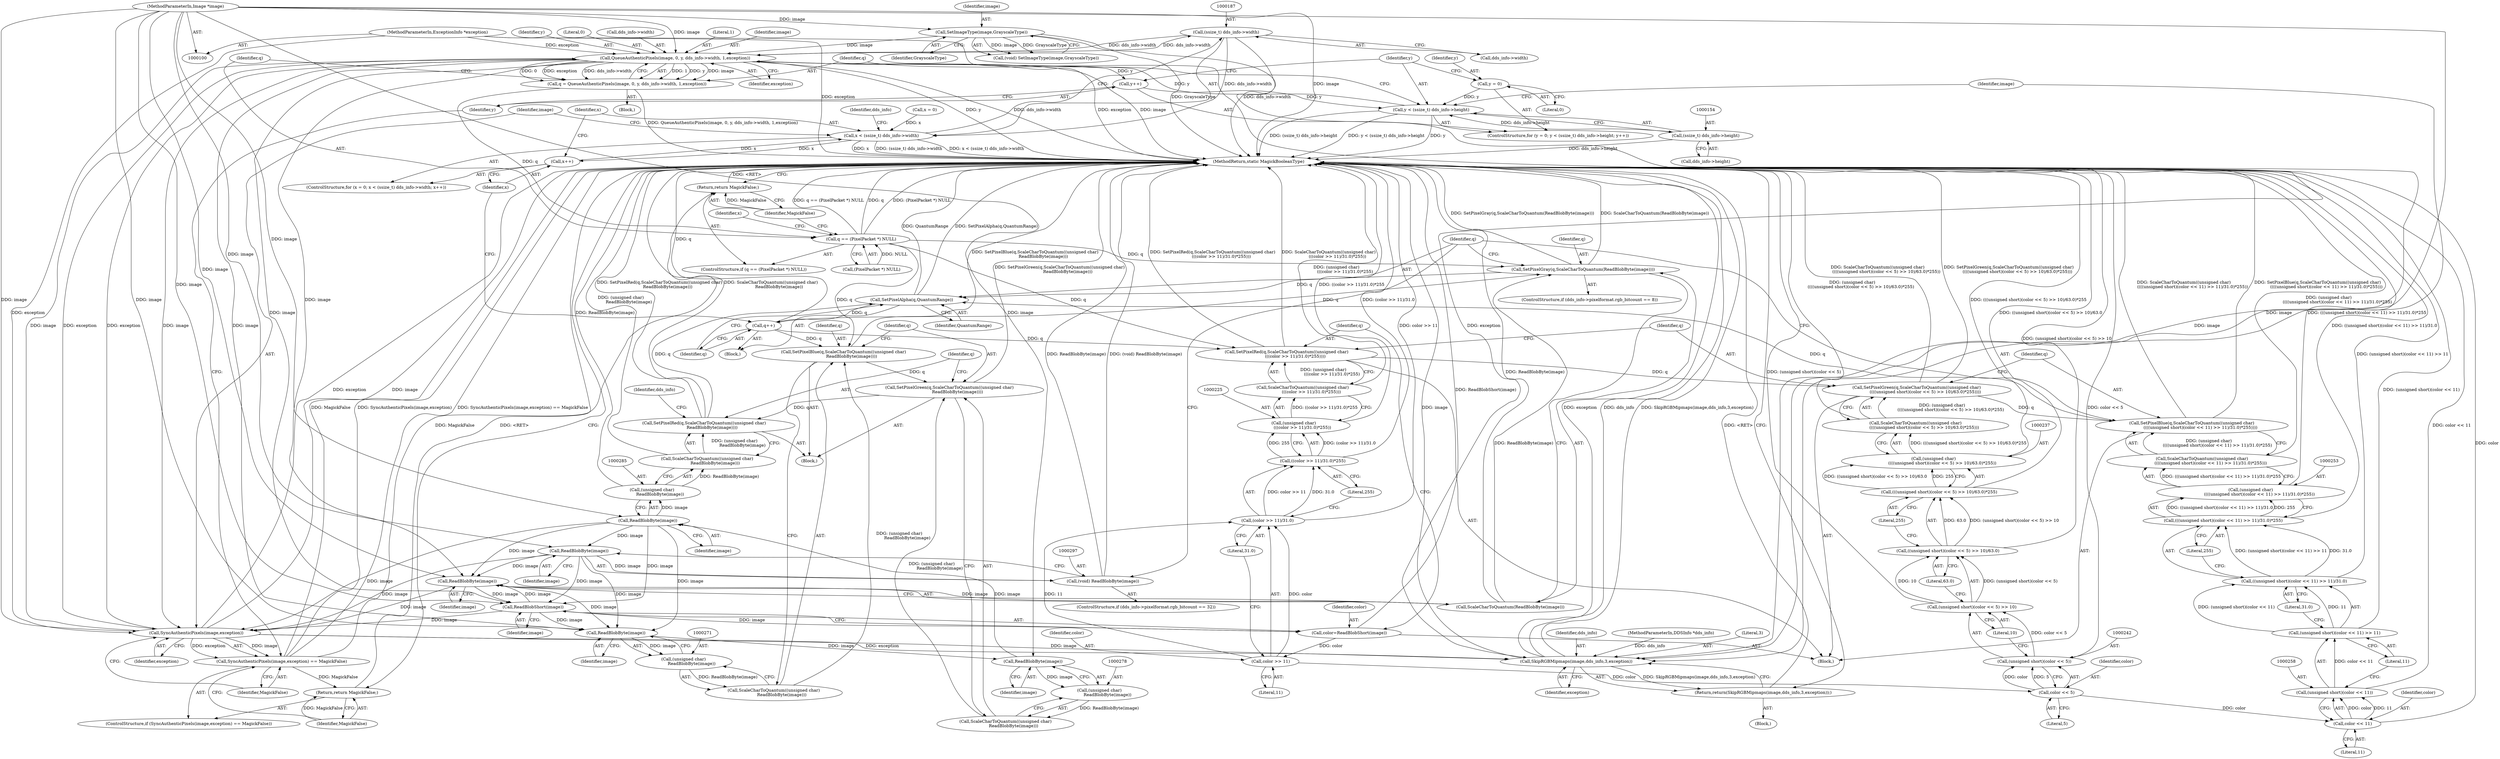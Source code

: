 digraph "0_ImageMagick_d7325bac173492b358417a0ad49fabad44447d52_3@pointer" {
"1000186" [label="(Call,(ssize_t) dds_info->width)"];
"1000163" [label="(Call,QueueAuthenticPixels(image, 0, y, dds_info->width, 1,exception))"];
"1000307" [label="(Call,SyncAuthenticPixels(image,exception))"];
"1000286" [label="(Call,ReadBlobByte(image))"];
"1000279" [label="(Call,ReadBlobByte(image))"];
"1000272" [label="(Call,ReadBlobByte(image))"];
"1000298" [label="(Call,ReadBlobByte(image))"];
"1000101" [label="(MethodParameterIn,Image *image)"];
"1000205" [label="(Call,ReadBlobByte(image))"];
"1000219" [label="(Call,ReadBlobShort(image))"];
"1000103" [label="(MethodParameterIn,ExceptionInfo *exception)"];
"1000119" [label="(Call,SetImageType(image,GrayscaleType))"];
"1000151" [label="(Call,y < (ssize_t) dds_info->height)"];
"1000158" [label="(Call,y++)"];
"1000148" [label="(Call,y = 0)"];
"1000153" [label="(Call,(ssize_t) dds_info->height)"];
"1000186" [label="(Call,(ssize_t) dds_info->width)"];
"1000161" [label="(Call,q = QueueAuthenticPixels(image, 0, y, dds_info->width, 1,exception))"];
"1000173" [label="(Call,q == (PixelPacket *) NULL)"];
"1000202" [label="(Call,SetPixelGray(q,ScaleCharToQuantum(ReadBlobByte(image))))"];
"1000300" [label="(Call,SetPixelAlpha(q,QuantumRange))"];
"1000303" [label="(Call,q++)"];
"1000221" [label="(Call,SetPixelRed(q,ScaleCharToQuantum((unsigned char)\n             (((color >> 11)/31.0)*255))))"];
"1000233" [label="(Call,SetPixelGreen(q,ScaleCharToQuantum((unsigned char)\n             ((((unsigned short)(color << 5) >> 10)/63.0)*255))))"];
"1000249" [label="(Call,SetPixelBlue(q,ScaleCharToQuantum((unsigned char)\n             ((((unsigned short)(color << 11) >> 11)/31.0)*255))))"];
"1000267" [label="(Call,SetPixelBlue(q,ScaleCharToQuantum((unsigned char)\n            ReadBlobByte(image))))"];
"1000274" [label="(Call,SetPixelGreen(q,ScaleCharToQuantum((unsigned char)\n            ReadBlobByte(image))))"];
"1000281" [label="(Call,SetPixelRed(q,ScaleCharToQuantum((unsigned char)\n            ReadBlobByte(image))))"];
"1000184" [label="(Call,x < (ssize_t) dds_info->width)"];
"1000191" [label="(Call,x++)"];
"1000204" [label="(Call,ScaleCharToQuantum(ReadBlobByte(image)))"];
"1000217" [label="(Call,color=ReadBlobShort(image))"];
"1000228" [label="(Call,color >> 11)"];
"1000227" [label="(Call,(color >> 11)/31.0)"];
"1000226" [label="(Call,((color >> 11)/31.0)*255)"];
"1000224" [label="(Call,(unsigned char)\n             (((color >> 11)/31.0)*255))"];
"1000223" [label="(Call,ScaleCharToQuantum((unsigned char)\n             (((color >> 11)/31.0)*255)))"];
"1000243" [label="(Call,color << 5)"];
"1000241" [label="(Call,(unsigned short)(color << 5))"];
"1000240" [label="(Call,(unsigned short)(color << 5) >> 10)"];
"1000239" [label="(Call,((unsigned short)(color << 5) >> 10)/63.0)"];
"1000238" [label="(Call,(((unsigned short)(color << 5) >> 10)/63.0)*255)"];
"1000236" [label="(Call,(unsigned char)\n             ((((unsigned short)(color << 5) >> 10)/63.0)*255))"];
"1000235" [label="(Call,ScaleCharToQuantum((unsigned char)\n             ((((unsigned short)(color << 5) >> 10)/63.0)*255)))"];
"1000259" [label="(Call,color << 11)"];
"1000257" [label="(Call,(unsigned short)(color << 11))"];
"1000256" [label="(Call,(unsigned short)(color << 11) >> 11)"];
"1000255" [label="(Call,((unsigned short)(color << 11) >> 11)/31.0)"];
"1000254" [label="(Call,(((unsigned short)(color << 11) >> 11)/31.0)*255)"];
"1000252" [label="(Call,(unsigned char)\n             ((((unsigned short)(color << 11) >> 11)/31.0)*255))"];
"1000251" [label="(Call,ScaleCharToQuantum((unsigned char)\n             ((((unsigned short)(color << 11) >> 11)/31.0)*255)))"];
"1000270" [label="(Call,(unsigned char)\n            ReadBlobByte(image))"];
"1000269" [label="(Call,ScaleCharToQuantum((unsigned char)\n            ReadBlobByte(image)))"];
"1000277" [label="(Call,(unsigned char)\n            ReadBlobByte(image))"];
"1000276" [label="(Call,ScaleCharToQuantum((unsigned char)\n            ReadBlobByte(image)))"];
"1000284" [label="(Call,(unsigned char)\n            ReadBlobByte(image))"];
"1000283" [label="(Call,ScaleCharToQuantum((unsigned char)\n            ReadBlobByte(image)))"];
"1000296" [label="(Call,(void) ReadBlobByte(image))"];
"1000306" [label="(Call,SyncAuthenticPixels(image,exception) == MagickFalse)"];
"1000178" [label="(Return,return MagickFalse;)"];
"1000311" [label="(Return,return MagickFalse;)"];
"1000314" [label="(Call,SkipRGBMipmaps(image,dds_info,3,exception))"];
"1000313" [label="(Return,return(SkipRGBMipmaps(image,dds_info,3,exception));)"];
"1000303" [label="(Call,q++)"];
"1000219" [label="(Call,ReadBlobShort(image))"];
"1000202" [label="(Call,SetPixelGray(q,ScaleCharToQuantum(ReadBlobByte(image))))"];
"1000305" [label="(ControlStructure,if (SyncAuthenticPixels(image,exception) == MagickFalse))"];
"1000267" [label="(Call,SetPixelBlue(q,ScaleCharToQuantum((unsigned char)\n            ReadBlobByte(image))))"];
"1000191" [label="(Call,x++)"];
"1000261" [label="(Literal,11)"];
"1000164" [label="(Identifier,image)"];
"1000222" [label="(Identifier,q)"];
"1000166" [label="(Identifier,y)"];
"1000281" [label="(Call,SetPixelRed(q,ScaleCharToQuantum((unsigned char)\n            ReadBlobByte(image))))"];
"1000315" [label="(Identifier,image)"];
"1000231" [label="(Literal,31.0)"];
"1000270" [label="(Call,(unsigned char)\n            ReadBlobByte(image))"];
"1000220" [label="(Identifier,image)"];
"1000155" [label="(Call,dds_info->height)"];
"1000203" [label="(Identifier,q)"];
"1000314" [label="(Call,SkipRGBMipmaps(image,dds_info,3,exception))"];
"1000308" [label="(Identifier,image)"];
"1000279" [label="(Call,ReadBlobByte(image))"];
"1000243" [label="(Call,color << 5)"];
"1000292" [label="(Identifier,dds_info)"];
"1000236" [label="(Call,(unsigned char)\n             ((((unsigned short)(color << 5) >> 10)/63.0)*255))"];
"1000241" [label="(Call,(unsigned short)(color << 5))"];
"1000318" [label="(Identifier,exception)"];
"1000312" [label="(Identifier,MagickFalse)"];
"1000268" [label="(Identifier,q)"];
"1000252" [label="(Call,(unsigned char)\n             ((((unsigned short)(color << 11) >> 11)/31.0)*255))"];
"1000307" [label="(Call,SyncAuthenticPixels(image,exception))"];
"1000300" [label="(Call,SetPixelAlpha(q,QuantumRange))"];
"1000104" [label="(Block,)"];
"1000198" [label="(Identifier,dds_info)"];
"1000186" [label="(Call,(ssize_t) dds_info->width)"];
"1000160" [label="(Block,)"];
"1000152" [label="(Identifier,y)"];
"1000272" [label="(Call,ReadBlobByte(image))"];
"1000228" [label="(Call,color >> 11)"];
"1000119" [label="(Call,SetImageType(image,GrayscaleType))"];
"1000182" [label="(Identifier,x)"];
"1000224" [label="(Call,(unsigned char)\n             (((color >> 11)/31.0)*255))"];
"1000180" [label="(ControlStructure,for (x = 0; x < (ssize_t) dds_info->width; x++))"];
"1000316" [label="(Identifier,dds_info)"];
"1000165" [label="(Literal,0)"];
"1000260" [label="(Identifier,color)"];
"1000311" [label="(Return,return MagickFalse;)"];
"1000192" [label="(Identifier,x)"];
"1000296" [label="(Call,(void) ReadBlobByte(image))"];
"1000218" [label="(Identifier,color)"];
"1000226" [label="(Call,((color >> 11)/31.0)*255)"];
"1000121" [label="(Identifier,GrayscaleType)"];
"1000194" [label="(ControlStructure,if (dds_info->pixelformat.rgb_bitcount == 8))"];
"1000179" [label="(Identifier,MagickFalse)"];
"1000159" [label="(Identifier,y)"];
"1000245" [label="(Literal,5)"];
"1000283" [label="(Call,ScaleCharToQuantum((unsigned char)\n            ReadBlobByte(image)))"];
"1000162" [label="(Identifier,q)"];
"1000244" [label="(Identifier,color)"];
"1000257" [label="(Call,(unsigned short)(color << 11))"];
"1000175" [label="(Call,(PixelPacket *) NULL)"];
"1000103" [label="(MethodParameterIn,ExceptionInfo *exception)"];
"1000102" [label="(MethodParameterIn,DDSInfo *dds_info)"];
"1000229" [label="(Identifier,color)"];
"1000151" [label="(Call,y < (ssize_t) dds_info->height)"];
"1000262" [label="(Literal,11)"];
"1000248" [label="(Literal,255)"];
"1000217" [label="(Call,color=ReadBlobShort(image))"];
"1000205" [label="(Call,ReadBlobByte(image))"];
"1000288" [label="(ControlStructure,if (dds_info->pixelformat.rgb_bitcount == 32))"];
"1000302" [label="(Identifier,QuantumRange)"];
"1000274" [label="(Call,SetPixelGreen(q,ScaleCharToQuantum((unsigned char)\n            ReadBlobByte(image))))"];
"1000238" [label="(Call,(((unsigned short)(color << 5) >> 10)/63.0)*255)"];
"1000277" [label="(Call,(unsigned char)\n            ReadBlobByte(image))"];
"1000171" [label="(Identifier,exception)"];
"1000251" [label="(Call,ScaleCharToQuantum((unsigned char)\n             ((((unsigned short)(color << 11) >> 11)/31.0)*255)))"];
"1000304" [label="(Identifier,q)"];
"1000230" [label="(Literal,11)"];
"1000150" [label="(Literal,0)"];
"1000276" [label="(Call,ScaleCharToQuantum((unsigned char)\n            ReadBlobByte(image)))"];
"1000227" [label="(Call,(color >> 11)/31.0)"];
"1000313" [label="(Return,return(SkipRGBMipmaps(image,dds_info,3,exception));)"];
"1000306" [label="(Call,SyncAuthenticPixels(image,exception) == MagickFalse)"];
"1000204" [label="(Call,ScaleCharToQuantum(ReadBlobByte(image)))"];
"1000249" [label="(Call,SetPixelBlue(q,ScaleCharToQuantum((unsigned char)\n             ((((unsigned short)(color << 11) >> 11)/31.0)*255))))"];
"1000174" [label="(Identifier,q)"];
"1000310" [label="(Identifier,MagickFalse)"];
"1000206" [label="(Identifier,image)"];
"1000250" [label="(Identifier,q)"];
"1000188" [label="(Call,dds_info->width)"];
"1000247" [label="(Literal,63.0)"];
"1000255" [label="(Call,((unsigned short)(color << 11) >> 11)/31.0)"];
"1000184" [label="(Call,x < (ssize_t) dds_info->width)"];
"1000148" [label="(Call,y = 0)"];
"1000173" [label="(Call,q == (PixelPacket *) NULL)"];
"1000167" [label="(Call,dds_info->width)"];
"1000246" [label="(Literal,10)"];
"1000269" [label="(Call,ScaleCharToQuantum((unsigned char)\n            ReadBlobByte(image)))"];
"1000120" [label="(Identifier,image)"];
"1000223" [label="(Call,ScaleCharToQuantum((unsigned char)\n             (((color >> 11)/31.0)*255)))"];
"1000232" [label="(Literal,255)"];
"1000158" [label="(Call,y++)"];
"1000233" [label="(Call,SetPixelGreen(q,ScaleCharToQuantum((unsigned char)\n             ((((unsigned short)(color << 5) >> 10)/63.0)*255))))"];
"1000101" [label="(MethodParameterIn,Image *image)"];
"1000235" [label="(Call,ScaleCharToQuantum((unsigned char)\n             ((((unsigned short)(color << 5) >> 10)/63.0)*255)))"];
"1000309" [label="(Identifier,exception)"];
"1000286" [label="(Call,ReadBlobByte(image))"];
"1000319" [label="(MethodReturn,static MagickBooleanType)"];
"1000284" [label="(Call,(unsigned char)\n            ReadBlobByte(image))"];
"1000161" [label="(Call,q = QueueAuthenticPixels(image, 0, y, dds_info->width, 1,exception))"];
"1000263" [label="(Literal,31.0)"];
"1000178" [label="(Return,return MagickFalse;)"];
"1000216" [label="(Block,)"];
"1000298" [label="(Call,ReadBlobByte(image))"];
"1000299" [label="(Identifier,image)"];
"1000163" [label="(Call,QueueAuthenticPixels(image, 0, y, dds_info->width, 1,exception))"];
"1000273" [label="(Identifier,image)"];
"1000280" [label="(Identifier,image)"];
"1000266" [label="(Block,)"];
"1000275" [label="(Identifier,q)"];
"1000317" [label="(Literal,3)"];
"1000170" [label="(Literal,1)"];
"1000221" [label="(Call,SetPixelRed(q,ScaleCharToQuantum((unsigned char)\n             (((color >> 11)/31.0)*255))))"];
"1000153" [label="(Call,(ssize_t) dds_info->height)"];
"1000301" [label="(Identifier,q)"];
"1000117" [label="(Call,(void) SetImageType(image,GrayscaleType))"];
"1000254" [label="(Call,(((unsigned short)(color << 11) >> 11)/31.0)*255)"];
"1000234" [label="(Identifier,q)"];
"1000287" [label="(Identifier,image)"];
"1000181" [label="(Call,x = 0)"];
"1000282" [label="(Identifier,q)"];
"1000185" [label="(Identifier,x)"];
"1000264" [label="(Literal,255)"];
"1000149" [label="(Identifier,y)"];
"1000256" [label="(Call,(unsigned short)(color << 11) >> 11)"];
"1000259" [label="(Call,color << 11)"];
"1000193" [label="(Block,)"];
"1000147" [label="(ControlStructure,for (y = 0; y < (ssize_t) dds_info->height; y++))"];
"1000172" [label="(ControlStructure,if (q == (PixelPacket *) NULL))"];
"1000240" [label="(Call,(unsigned short)(color << 5) >> 10)"];
"1000239" [label="(Call,((unsigned short)(color << 5) >> 10)/63.0)"];
"1000186" -> "1000184"  [label="AST: "];
"1000186" -> "1000188"  [label="CFG: "];
"1000187" -> "1000186"  [label="AST: "];
"1000188" -> "1000186"  [label="AST: "];
"1000184" -> "1000186"  [label="CFG: "];
"1000186" -> "1000319"  [label="DDG: dds_info->width"];
"1000186" -> "1000163"  [label="DDG: dds_info->width"];
"1000186" -> "1000184"  [label="DDG: dds_info->width"];
"1000163" -> "1000186"  [label="DDG: dds_info->width"];
"1000163" -> "1000161"  [label="AST: "];
"1000163" -> "1000171"  [label="CFG: "];
"1000164" -> "1000163"  [label="AST: "];
"1000165" -> "1000163"  [label="AST: "];
"1000166" -> "1000163"  [label="AST: "];
"1000167" -> "1000163"  [label="AST: "];
"1000170" -> "1000163"  [label="AST: "];
"1000171" -> "1000163"  [label="AST: "];
"1000161" -> "1000163"  [label="CFG: "];
"1000163" -> "1000319"  [label="DDG: exception"];
"1000163" -> "1000319"  [label="DDG: image"];
"1000163" -> "1000319"  [label="DDG: y"];
"1000163" -> "1000319"  [label="DDG: dds_info->width"];
"1000163" -> "1000158"  [label="DDG: y"];
"1000163" -> "1000161"  [label="DDG: 1"];
"1000163" -> "1000161"  [label="DDG: y"];
"1000163" -> "1000161"  [label="DDG: image"];
"1000163" -> "1000161"  [label="DDG: 0"];
"1000163" -> "1000161"  [label="DDG: exception"];
"1000163" -> "1000161"  [label="DDG: dds_info->width"];
"1000307" -> "1000163"  [label="DDG: image"];
"1000307" -> "1000163"  [label="DDG: exception"];
"1000119" -> "1000163"  [label="DDG: image"];
"1000101" -> "1000163"  [label="DDG: image"];
"1000151" -> "1000163"  [label="DDG: y"];
"1000103" -> "1000163"  [label="DDG: exception"];
"1000163" -> "1000205"  [label="DDG: image"];
"1000163" -> "1000219"  [label="DDG: image"];
"1000163" -> "1000272"  [label="DDG: image"];
"1000163" -> "1000307"  [label="DDG: image"];
"1000163" -> "1000307"  [label="DDG: exception"];
"1000307" -> "1000306"  [label="AST: "];
"1000307" -> "1000309"  [label="CFG: "];
"1000308" -> "1000307"  [label="AST: "];
"1000309" -> "1000307"  [label="AST: "];
"1000310" -> "1000307"  [label="CFG: "];
"1000307" -> "1000319"  [label="DDG: exception"];
"1000307" -> "1000319"  [label="DDG: image"];
"1000307" -> "1000306"  [label="DDG: image"];
"1000307" -> "1000306"  [label="DDG: exception"];
"1000286" -> "1000307"  [label="DDG: image"];
"1000298" -> "1000307"  [label="DDG: image"];
"1000205" -> "1000307"  [label="DDG: image"];
"1000219" -> "1000307"  [label="DDG: image"];
"1000101" -> "1000307"  [label="DDG: image"];
"1000103" -> "1000307"  [label="DDG: exception"];
"1000307" -> "1000314"  [label="DDG: image"];
"1000307" -> "1000314"  [label="DDG: exception"];
"1000286" -> "1000284"  [label="AST: "];
"1000286" -> "1000287"  [label="CFG: "];
"1000287" -> "1000286"  [label="AST: "];
"1000284" -> "1000286"  [label="CFG: "];
"1000286" -> "1000205"  [label="DDG: image"];
"1000286" -> "1000219"  [label="DDG: image"];
"1000286" -> "1000272"  [label="DDG: image"];
"1000286" -> "1000284"  [label="DDG: image"];
"1000279" -> "1000286"  [label="DDG: image"];
"1000101" -> "1000286"  [label="DDG: image"];
"1000286" -> "1000298"  [label="DDG: image"];
"1000279" -> "1000277"  [label="AST: "];
"1000279" -> "1000280"  [label="CFG: "];
"1000280" -> "1000279"  [label="AST: "];
"1000277" -> "1000279"  [label="CFG: "];
"1000279" -> "1000277"  [label="DDG: image"];
"1000272" -> "1000279"  [label="DDG: image"];
"1000101" -> "1000279"  [label="DDG: image"];
"1000272" -> "1000270"  [label="AST: "];
"1000272" -> "1000273"  [label="CFG: "];
"1000273" -> "1000272"  [label="AST: "];
"1000270" -> "1000272"  [label="CFG: "];
"1000272" -> "1000270"  [label="DDG: image"];
"1000298" -> "1000272"  [label="DDG: image"];
"1000205" -> "1000272"  [label="DDG: image"];
"1000219" -> "1000272"  [label="DDG: image"];
"1000101" -> "1000272"  [label="DDG: image"];
"1000298" -> "1000296"  [label="AST: "];
"1000298" -> "1000299"  [label="CFG: "];
"1000299" -> "1000298"  [label="AST: "];
"1000296" -> "1000298"  [label="CFG: "];
"1000298" -> "1000205"  [label="DDG: image"];
"1000298" -> "1000219"  [label="DDG: image"];
"1000298" -> "1000296"  [label="DDG: image"];
"1000101" -> "1000298"  [label="DDG: image"];
"1000101" -> "1000100"  [label="AST: "];
"1000101" -> "1000319"  [label="DDG: image"];
"1000101" -> "1000119"  [label="DDG: image"];
"1000101" -> "1000205"  [label="DDG: image"];
"1000101" -> "1000219"  [label="DDG: image"];
"1000101" -> "1000314"  [label="DDG: image"];
"1000205" -> "1000204"  [label="AST: "];
"1000205" -> "1000206"  [label="CFG: "];
"1000206" -> "1000205"  [label="AST: "];
"1000204" -> "1000205"  [label="CFG: "];
"1000205" -> "1000204"  [label="DDG: image"];
"1000219" -> "1000205"  [label="DDG: image"];
"1000205" -> "1000219"  [label="DDG: image"];
"1000219" -> "1000217"  [label="AST: "];
"1000219" -> "1000220"  [label="CFG: "];
"1000220" -> "1000219"  [label="AST: "];
"1000217" -> "1000219"  [label="CFG: "];
"1000219" -> "1000217"  [label="DDG: image"];
"1000103" -> "1000100"  [label="AST: "];
"1000103" -> "1000319"  [label="DDG: exception"];
"1000103" -> "1000314"  [label="DDG: exception"];
"1000119" -> "1000117"  [label="AST: "];
"1000119" -> "1000121"  [label="CFG: "];
"1000120" -> "1000119"  [label="AST: "];
"1000121" -> "1000119"  [label="AST: "];
"1000117" -> "1000119"  [label="CFG: "];
"1000119" -> "1000319"  [label="DDG: GrayscaleType"];
"1000119" -> "1000117"  [label="DDG: image"];
"1000119" -> "1000117"  [label="DDG: GrayscaleType"];
"1000119" -> "1000314"  [label="DDG: image"];
"1000151" -> "1000147"  [label="AST: "];
"1000151" -> "1000153"  [label="CFG: "];
"1000152" -> "1000151"  [label="AST: "];
"1000153" -> "1000151"  [label="AST: "];
"1000162" -> "1000151"  [label="CFG: "];
"1000315" -> "1000151"  [label="CFG: "];
"1000151" -> "1000319"  [label="DDG: (ssize_t) dds_info->height"];
"1000151" -> "1000319"  [label="DDG: y < (ssize_t) dds_info->height"];
"1000151" -> "1000319"  [label="DDG: y"];
"1000158" -> "1000151"  [label="DDG: y"];
"1000148" -> "1000151"  [label="DDG: y"];
"1000153" -> "1000151"  [label="DDG: dds_info->height"];
"1000158" -> "1000147"  [label="AST: "];
"1000158" -> "1000159"  [label="CFG: "];
"1000159" -> "1000158"  [label="AST: "];
"1000152" -> "1000158"  [label="CFG: "];
"1000148" -> "1000147"  [label="AST: "];
"1000148" -> "1000150"  [label="CFG: "];
"1000149" -> "1000148"  [label="AST: "];
"1000150" -> "1000148"  [label="AST: "];
"1000152" -> "1000148"  [label="CFG: "];
"1000153" -> "1000155"  [label="CFG: "];
"1000154" -> "1000153"  [label="AST: "];
"1000155" -> "1000153"  [label="AST: "];
"1000153" -> "1000319"  [label="DDG: dds_info->height"];
"1000161" -> "1000160"  [label="AST: "];
"1000162" -> "1000161"  [label="AST: "];
"1000174" -> "1000161"  [label="CFG: "];
"1000161" -> "1000319"  [label="DDG: QueueAuthenticPixels(image, 0, y, dds_info->width, 1,exception)"];
"1000161" -> "1000173"  [label="DDG: q"];
"1000173" -> "1000172"  [label="AST: "];
"1000173" -> "1000175"  [label="CFG: "];
"1000174" -> "1000173"  [label="AST: "];
"1000175" -> "1000173"  [label="AST: "];
"1000179" -> "1000173"  [label="CFG: "];
"1000182" -> "1000173"  [label="CFG: "];
"1000173" -> "1000319"  [label="DDG: q == (PixelPacket *) NULL"];
"1000173" -> "1000319"  [label="DDG: q"];
"1000173" -> "1000319"  [label="DDG: (PixelPacket *) NULL"];
"1000175" -> "1000173"  [label="DDG: NULL"];
"1000173" -> "1000202"  [label="DDG: q"];
"1000173" -> "1000221"  [label="DDG: q"];
"1000173" -> "1000267"  [label="DDG: q"];
"1000202" -> "1000194"  [label="AST: "];
"1000202" -> "1000204"  [label="CFG: "];
"1000203" -> "1000202"  [label="AST: "];
"1000204" -> "1000202"  [label="AST: "];
"1000301" -> "1000202"  [label="CFG: "];
"1000202" -> "1000319"  [label="DDG: SetPixelGray(q,ScaleCharToQuantum(ReadBlobByte(image)))"];
"1000202" -> "1000319"  [label="DDG: ScaleCharToQuantum(ReadBlobByte(image))"];
"1000303" -> "1000202"  [label="DDG: q"];
"1000204" -> "1000202"  [label="DDG: ReadBlobByte(image)"];
"1000202" -> "1000300"  [label="DDG: q"];
"1000300" -> "1000193"  [label="AST: "];
"1000300" -> "1000302"  [label="CFG: "];
"1000301" -> "1000300"  [label="AST: "];
"1000302" -> "1000300"  [label="AST: "];
"1000304" -> "1000300"  [label="CFG: "];
"1000300" -> "1000319"  [label="DDG: QuantumRange"];
"1000300" -> "1000319"  [label="DDG: SetPixelAlpha(q,QuantumRange)"];
"1000281" -> "1000300"  [label="DDG: q"];
"1000249" -> "1000300"  [label="DDG: q"];
"1000300" -> "1000303"  [label="DDG: q"];
"1000303" -> "1000193"  [label="AST: "];
"1000303" -> "1000304"  [label="CFG: "];
"1000304" -> "1000303"  [label="AST: "];
"1000192" -> "1000303"  [label="CFG: "];
"1000303" -> "1000319"  [label="DDG: q"];
"1000303" -> "1000221"  [label="DDG: q"];
"1000303" -> "1000267"  [label="DDG: q"];
"1000221" -> "1000216"  [label="AST: "];
"1000221" -> "1000223"  [label="CFG: "];
"1000222" -> "1000221"  [label="AST: "];
"1000223" -> "1000221"  [label="AST: "];
"1000234" -> "1000221"  [label="CFG: "];
"1000221" -> "1000319"  [label="DDG: SetPixelRed(q,ScaleCharToQuantum((unsigned char)\n             (((color >> 11)/31.0)*255)))"];
"1000221" -> "1000319"  [label="DDG: ScaleCharToQuantum((unsigned char)\n             (((color >> 11)/31.0)*255))"];
"1000223" -> "1000221"  [label="DDG: (unsigned char)\n             (((color >> 11)/31.0)*255)"];
"1000221" -> "1000233"  [label="DDG: q"];
"1000233" -> "1000216"  [label="AST: "];
"1000233" -> "1000235"  [label="CFG: "];
"1000234" -> "1000233"  [label="AST: "];
"1000235" -> "1000233"  [label="AST: "];
"1000250" -> "1000233"  [label="CFG: "];
"1000233" -> "1000319"  [label="DDG: SetPixelGreen(q,ScaleCharToQuantum((unsigned char)\n             ((((unsigned short)(color << 5) >> 10)/63.0)*255)))"];
"1000233" -> "1000319"  [label="DDG: ScaleCharToQuantum((unsigned char)\n             ((((unsigned short)(color << 5) >> 10)/63.0)*255))"];
"1000235" -> "1000233"  [label="DDG: (unsigned char)\n             ((((unsigned short)(color << 5) >> 10)/63.0)*255)"];
"1000233" -> "1000249"  [label="DDG: q"];
"1000249" -> "1000216"  [label="AST: "];
"1000249" -> "1000251"  [label="CFG: "];
"1000250" -> "1000249"  [label="AST: "];
"1000251" -> "1000249"  [label="AST: "];
"1000301" -> "1000249"  [label="CFG: "];
"1000249" -> "1000319"  [label="DDG: ScaleCharToQuantum((unsigned char)\n             ((((unsigned short)(color << 11) >> 11)/31.0)*255))"];
"1000249" -> "1000319"  [label="DDG: SetPixelBlue(q,ScaleCharToQuantum((unsigned char)\n             ((((unsigned short)(color << 11) >> 11)/31.0)*255)))"];
"1000251" -> "1000249"  [label="DDG: (unsigned char)\n             ((((unsigned short)(color << 11) >> 11)/31.0)*255)"];
"1000267" -> "1000266"  [label="AST: "];
"1000267" -> "1000269"  [label="CFG: "];
"1000268" -> "1000267"  [label="AST: "];
"1000269" -> "1000267"  [label="AST: "];
"1000275" -> "1000267"  [label="CFG: "];
"1000267" -> "1000319"  [label="DDG: SetPixelBlue(q,ScaleCharToQuantum((unsigned char)\n            ReadBlobByte(image)))"];
"1000269" -> "1000267"  [label="DDG: (unsigned char)\n            ReadBlobByte(image)"];
"1000267" -> "1000274"  [label="DDG: q"];
"1000274" -> "1000266"  [label="AST: "];
"1000274" -> "1000276"  [label="CFG: "];
"1000275" -> "1000274"  [label="AST: "];
"1000276" -> "1000274"  [label="AST: "];
"1000282" -> "1000274"  [label="CFG: "];
"1000274" -> "1000319"  [label="DDG: SetPixelGreen(q,ScaleCharToQuantum((unsigned char)\n            ReadBlobByte(image)))"];
"1000276" -> "1000274"  [label="DDG: (unsigned char)\n            ReadBlobByte(image)"];
"1000274" -> "1000281"  [label="DDG: q"];
"1000281" -> "1000266"  [label="AST: "];
"1000281" -> "1000283"  [label="CFG: "];
"1000282" -> "1000281"  [label="AST: "];
"1000283" -> "1000281"  [label="AST: "];
"1000292" -> "1000281"  [label="CFG: "];
"1000281" -> "1000319"  [label="DDG: SetPixelRed(q,ScaleCharToQuantum((unsigned char)\n            ReadBlobByte(image)))"];
"1000281" -> "1000319"  [label="DDG: ScaleCharToQuantum((unsigned char)\n            ReadBlobByte(image))"];
"1000283" -> "1000281"  [label="DDG: (unsigned char)\n            ReadBlobByte(image)"];
"1000184" -> "1000180"  [label="AST: "];
"1000185" -> "1000184"  [label="AST: "];
"1000198" -> "1000184"  [label="CFG: "];
"1000308" -> "1000184"  [label="CFG: "];
"1000184" -> "1000319"  [label="DDG: x"];
"1000184" -> "1000319"  [label="DDG: (ssize_t) dds_info->width"];
"1000184" -> "1000319"  [label="DDG: x < (ssize_t) dds_info->width"];
"1000181" -> "1000184"  [label="DDG: x"];
"1000191" -> "1000184"  [label="DDG: x"];
"1000184" -> "1000191"  [label="DDG: x"];
"1000191" -> "1000180"  [label="AST: "];
"1000191" -> "1000192"  [label="CFG: "];
"1000192" -> "1000191"  [label="AST: "];
"1000185" -> "1000191"  [label="CFG: "];
"1000204" -> "1000319"  [label="DDG: ReadBlobByte(image)"];
"1000217" -> "1000216"  [label="AST: "];
"1000218" -> "1000217"  [label="AST: "];
"1000222" -> "1000217"  [label="CFG: "];
"1000217" -> "1000319"  [label="DDG: ReadBlobShort(image)"];
"1000217" -> "1000228"  [label="DDG: color"];
"1000228" -> "1000227"  [label="AST: "];
"1000228" -> "1000230"  [label="CFG: "];
"1000229" -> "1000228"  [label="AST: "];
"1000230" -> "1000228"  [label="AST: "];
"1000231" -> "1000228"  [label="CFG: "];
"1000228" -> "1000227"  [label="DDG: color"];
"1000228" -> "1000227"  [label="DDG: 11"];
"1000228" -> "1000243"  [label="DDG: color"];
"1000227" -> "1000226"  [label="AST: "];
"1000227" -> "1000231"  [label="CFG: "];
"1000231" -> "1000227"  [label="AST: "];
"1000232" -> "1000227"  [label="CFG: "];
"1000227" -> "1000319"  [label="DDG: color >> 11"];
"1000227" -> "1000226"  [label="DDG: color >> 11"];
"1000227" -> "1000226"  [label="DDG: 31.0"];
"1000226" -> "1000224"  [label="AST: "];
"1000226" -> "1000232"  [label="CFG: "];
"1000232" -> "1000226"  [label="AST: "];
"1000224" -> "1000226"  [label="CFG: "];
"1000226" -> "1000319"  [label="DDG: (color >> 11)/31.0"];
"1000226" -> "1000224"  [label="DDG: (color >> 11)/31.0"];
"1000226" -> "1000224"  [label="DDG: 255"];
"1000224" -> "1000223"  [label="AST: "];
"1000225" -> "1000224"  [label="AST: "];
"1000223" -> "1000224"  [label="CFG: "];
"1000224" -> "1000319"  [label="DDG: ((color >> 11)/31.0)*255"];
"1000224" -> "1000223"  [label="DDG: ((color >> 11)/31.0)*255"];
"1000223" -> "1000319"  [label="DDG: (unsigned char)\n             (((color >> 11)/31.0)*255)"];
"1000243" -> "1000241"  [label="AST: "];
"1000243" -> "1000245"  [label="CFG: "];
"1000244" -> "1000243"  [label="AST: "];
"1000245" -> "1000243"  [label="AST: "];
"1000241" -> "1000243"  [label="CFG: "];
"1000243" -> "1000241"  [label="DDG: color"];
"1000243" -> "1000241"  [label="DDG: 5"];
"1000243" -> "1000259"  [label="DDG: color"];
"1000241" -> "1000240"  [label="AST: "];
"1000242" -> "1000241"  [label="AST: "];
"1000246" -> "1000241"  [label="CFG: "];
"1000241" -> "1000319"  [label="DDG: color << 5"];
"1000241" -> "1000240"  [label="DDG: color << 5"];
"1000240" -> "1000239"  [label="AST: "];
"1000240" -> "1000246"  [label="CFG: "];
"1000246" -> "1000240"  [label="AST: "];
"1000247" -> "1000240"  [label="CFG: "];
"1000240" -> "1000319"  [label="DDG: (unsigned short)(color << 5)"];
"1000240" -> "1000239"  [label="DDG: (unsigned short)(color << 5)"];
"1000240" -> "1000239"  [label="DDG: 10"];
"1000239" -> "1000238"  [label="AST: "];
"1000239" -> "1000247"  [label="CFG: "];
"1000247" -> "1000239"  [label="AST: "];
"1000248" -> "1000239"  [label="CFG: "];
"1000239" -> "1000319"  [label="DDG: (unsigned short)(color << 5) >> 10"];
"1000239" -> "1000238"  [label="DDG: (unsigned short)(color << 5) >> 10"];
"1000239" -> "1000238"  [label="DDG: 63.0"];
"1000238" -> "1000236"  [label="AST: "];
"1000238" -> "1000248"  [label="CFG: "];
"1000248" -> "1000238"  [label="AST: "];
"1000236" -> "1000238"  [label="CFG: "];
"1000238" -> "1000319"  [label="DDG: ((unsigned short)(color << 5) >> 10)/63.0"];
"1000238" -> "1000236"  [label="DDG: ((unsigned short)(color << 5) >> 10)/63.0"];
"1000238" -> "1000236"  [label="DDG: 255"];
"1000236" -> "1000235"  [label="AST: "];
"1000237" -> "1000236"  [label="AST: "];
"1000235" -> "1000236"  [label="CFG: "];
"1000236" -> "1000319"  [label="DDG: (((unsigned short)(color << 5) >> 10)/63.0)*255"];
"1000236" -> "1000235"  [label="DDG: (((unsigned short)(color << 5) >> 10)/63.0)*255"];
"1000235" -> "1000319"  [label="DDG: (unsigned char)\n             ((((unsigned short)(color << 5) >> 10)/63.0)*255)"];
"1000259" -> "1000257"  [label="AST: "];
"1000259" -> "1000261"  [label="CFG: "];
"1000260" -> "1000259"  [label="AST: "];
"1000261" -> "1000259"  [label="AST: "];
"1000257" -> "1000259"  [label="CFG: "];
"1000259" -> "1000319"  [label="DDG: color"];
"1000259" -> "1000257"  [label="DDG: color"];
"1000259" -> "1000257"  [label="DDG: 11"];
"1000257" -> "1000256"  [label="AST: "];
"1000258" -> "1000257"  [label="AST: "];
"1000262" -> "1000257"  [label="CFG: "];
"1000257" -> "1000319"  [label="DDG: color << 11"];
"1000257" -> "1000256"  [label="DDG: color << 11"];
"1000256" -> "1000255"  [label="AST: "];
"1000256" -> "1000262"  [label="CFG: "];
"1000262" -> "1000256"  [label="AST: "];
"1000263" -> "1000256"  [label="CFG: "];
"1000256" -> "1000319"  [label="DDG: (unsigned short)(color << 11)"];
"1000256" -> "1000255"  [label="DDG: (unsigned short)(color << 11)"];
"1000256" -> "1000255"  [label="DDG: 11"];
"1000255" -> "1000254"  [label="AST: "];
"1000255" -> "1000263"  [label="CFG: "];
"1000263" -> "1000255"  [label="AST: "];
"1000264" -> "1000255"  [label="CFG: "];
"1000255" -> "1000319"  [label="DDG: (unsigned short)(color << 11) >> 11"];
"1000255" -> "1000254"  [label="DDG: (unsigned short)(color << 11) >> 11"];
"1000255" -> "1000254"  [label="DDG: 31.0"];
"1000254" -> "1000252"  [label="AST: "];
"1000254" -> "1000264"  [label="CFG: "];
"1000264" -> "1000254"  [label="AST: "];
"1000252" -> "1000254"  [label="CFG: "];
"1000254" -> "1000319"  [label="DDG: ((unsigned short)(color << 11) >> 11)/31.0"];
"1000254" -> "1000252"  [label="DDG: ((unsigned short)(color << 11) >> 11)/31.0"];
"1000254" -> "1000252"  [label="DDG: 255"];
"1000252" -> "1000251"  [label="AST: "];
"1000253" -> "1000252"  [label="AST: "];
"1000251" -> "1000252"  [label="CFG: "];
"1000252" -> "1000319"  [label="DDG: (((unsigned short)(color << 11) >> 11)/31.0)*255"];
"1000252" -> "1000251"  [label="DDG: (((unsigned short)(color << 11) >> 11)/31.0)*255"];
"1000251" -> "1000319"  [label="DDG: (unsigned char)\n             ((((unsigned short)(color << 11) >> 11)/31.0)*255)"];
"1000270" -> "1000269"  [label="AST: "];
"1000271" -> "1000270"  [label="AST: "];
"1000269" -> "1000270"  [label="CFG: "];
"1000270" -> "1000269"  [label="DDG: ReadBlobByte(image)"];
"1000277" -> "1000276"  [label="AST: "];
"1000278" -> "1000277"  [label="AST: "];
"1000276" -> "1000277"  [label="CFG: "];
"1000277" -> "1000276"  [label="DDG: ReadBlobByte(image)"];
"1000284" -> "1000283"  [label="AST: "];
"1000285" -> "1000284"  [label="AST: "];
"1000283" -> "1000284"  [label="CFG: "];
"1000284" -> "1000319"  [label="DDG: ReadBlobByte(image)"];
"1000284" -> "1000283"  [label="DDG: ReadBlobByte(image)"];
"1000283" -> "1000319"  [label="DDG: (unsigned char)\n            ReadBlobByte(image)"];
"1000296" -> "1000288"  [label="AST: "];
"1000297" -> "1000296"  [label="AST: "];
"1000301" -> "1000296"  [label="CFG: "];
"1000296" -> "1000319"  [label="DDG: (void) ReadBlobByte(image)"];
"1000296" -> "1000319"  [label="DDG: ReadBlobByte(image)"];
"1000306" -> "1000305"  [label="AST: "];
"1000306" -> "1000310"  [label="CFG: "];
"1000310" -> "1000306"  [label="AST: "];
"1000312" -> "1000306"  [label="CFG: "];
"1000159" -> "1000306"  [label="CFG: "];
"1000306" -> "1000319"  [label="DDG: MagickFalse"];
"1000306" -> "1000319"  [label="DDG: SyncAuthenticPixels(image,exception)"];
"1000306" -> "1000319"  [label="DDG: SyncAuthenticPixels(image,exception) == MagickFalse"];
"1000306" -> "1000178"  [label="DDG: MagickFalse"];
"1000306" -> "1000311"  [label="DDG: MagickFalse"];
"1000178" -> "1000172"  [label="AST: "];
"1000178" -> "1000179"  [label="CFG: "];
"1000179" -> "1000178"  [label="AST: "];
"1000319" -> "1000178"  [label="CFG: "];
"1000178" -> "1000319"  [label="DDG: <RET>"];
"1000179" -> "1000178"  [label="DDG: MagickFalse"];
"1000311" -> "1000305"  [label="AST: "];
"1000311" -> "1000312"  [label="CFG: "];
"1000312" -> "1000311"  [label="AST: "];
"1000319" -> "1000311"  [label="CFG: "];
"1000311" -> "1000319"  [label="DDG: <RET>"];
"1000312" -> "1000311"  [label="DDG: MagickFalse"];
"1000314" -> "1000313"  [label="AST: "];
"1000314" -> "1000318"  [label="CFG: "];
"1000315" -> "1000314"  [label="AST: "];
"1000316" -> "1000314"  [label="AST: "];
"1000317" -> "1000314"  [label="AST: "];
"1000318" -> "1000314"  [label="AST: "];
"1000313" -> "1000314"  [label="CFG: "];
"1000314" -> "1000319"  [label="DDG: image"];
"1000314" -> "1000319"  [label="DDG: exception"];
"1000314" -> "1000319"  [label="DDG: dds_info"];
"1000314" -> "1000319"  [label="DDG: SkipRGBMipmaps(image,dds_info,3,exception)"];
"1000314" -> "1000313"  [label="DDG: SkipRGBMipmaps(image,dds_info,3,exception)"];
"1000102" -> "1000314"  [label="DDG: dds_info"];
"1000313" -> "1000104"  [label="AST: "];
"1000319" -> "1000313"  [label="CFG: "];
"1000313" -> "1000319"  [label="DDG: <RET>"];
}
